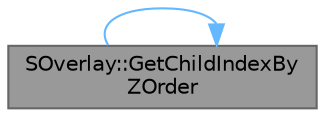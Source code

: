 digraph "SOverlay::GetChildIndexByZOrder"
{
 // INTERACTIVE_SVG=YES
 // LATEX_PDF_SIZE
  bgcolor="transparent";
  edge [fontname=Helvetica,fontsize=10,labelfontname=Helvetica,labelfontsize=10];
  node [fontname=Helvetica,fontsize=10,shape=box,height=0.2,width=0.4];
  rankdir="LR";
  Node1 [id="Node000001",label="SOverlay::GetChildIndexBy\lZOrder",height=0.2,width=0.4,color="gray40", fillcolor="grey60", style="filled", fontcolor="black",tooltip="Returns the index of the child slot at the specified z-order."];
  Node1 -> Node1 [id="edge1_Node000001_Node000001",color="steelblue1",style="solid",tooltip=" "];
}
